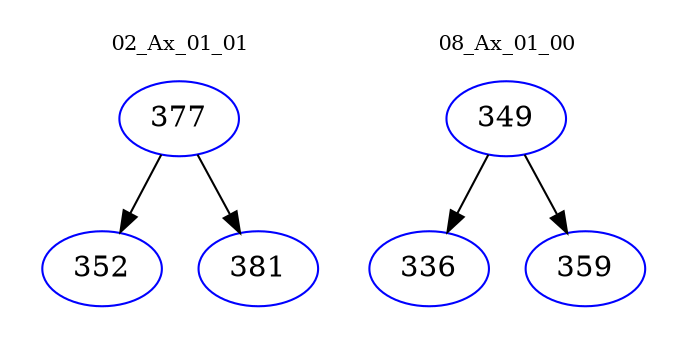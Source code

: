 digraph{
subgraph cluster_0 {
color = white
label = "02_Ax_01_01";
fontsize=10;
T0_377 [label="377", color="blue"]
T0_377 -> T0_352 [color="black"]
T0_352 [label="352", color="blue"]
T0_377 -> T0_381 [color="black"]
T0_381 [label="381", color="blue"]
}
subgraph cluster_1 {
color = white
label = "08_Ax_01_00";
fontsize=10;
T1_349 [label="349", color="blue"]
T1_349 -> T1_336 [color="black"]
T1_336 [label="336", color="blue"]
T1_349 -> T1_359 [color="black"]
T1_359 [label="359", color="blue"]
}
}
